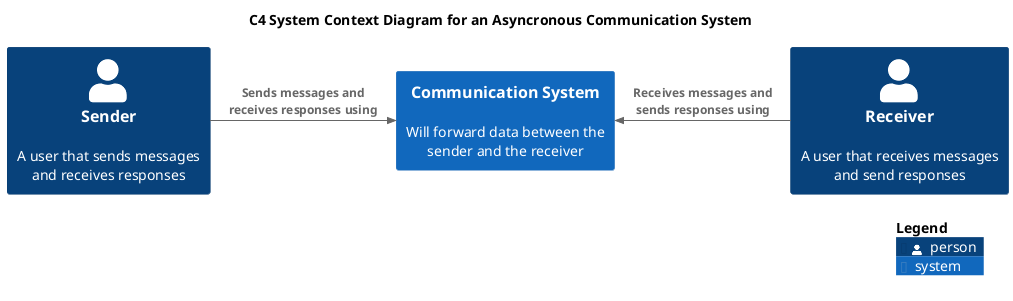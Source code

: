 @startuml
!include <C4/C4_Component>

AddRelTag("invisible", $textColor="transparent", $lineColor="transparent", $lineStyle = DashedLine())

title C4 System Context Diagram for an Asyncronous Communication System

'----------------------------------------------------------------
'Actors
'----------------------------------------------------------------
Person(sender, "Sender", "A user that sends messages and receives responses")
Person(receiver, "Receiver", "A user that receives messages and send responses")

'----------------------------------------------------------------
'Components
'----------------------------------------------------------------
System(comms_sys, "Communication System", "Will forward data between the sender and the receiver")

'----------------------------------------------------------------
'Relations
'----------------------------------------------------------------
Rel_R(sender, comms_sys, "Sends messages and receives responses using", "")
Rel_L(receiver, comms_sys, "Receives messages and sends responses using", "")

SHOW_LEGEND()

@enduml
